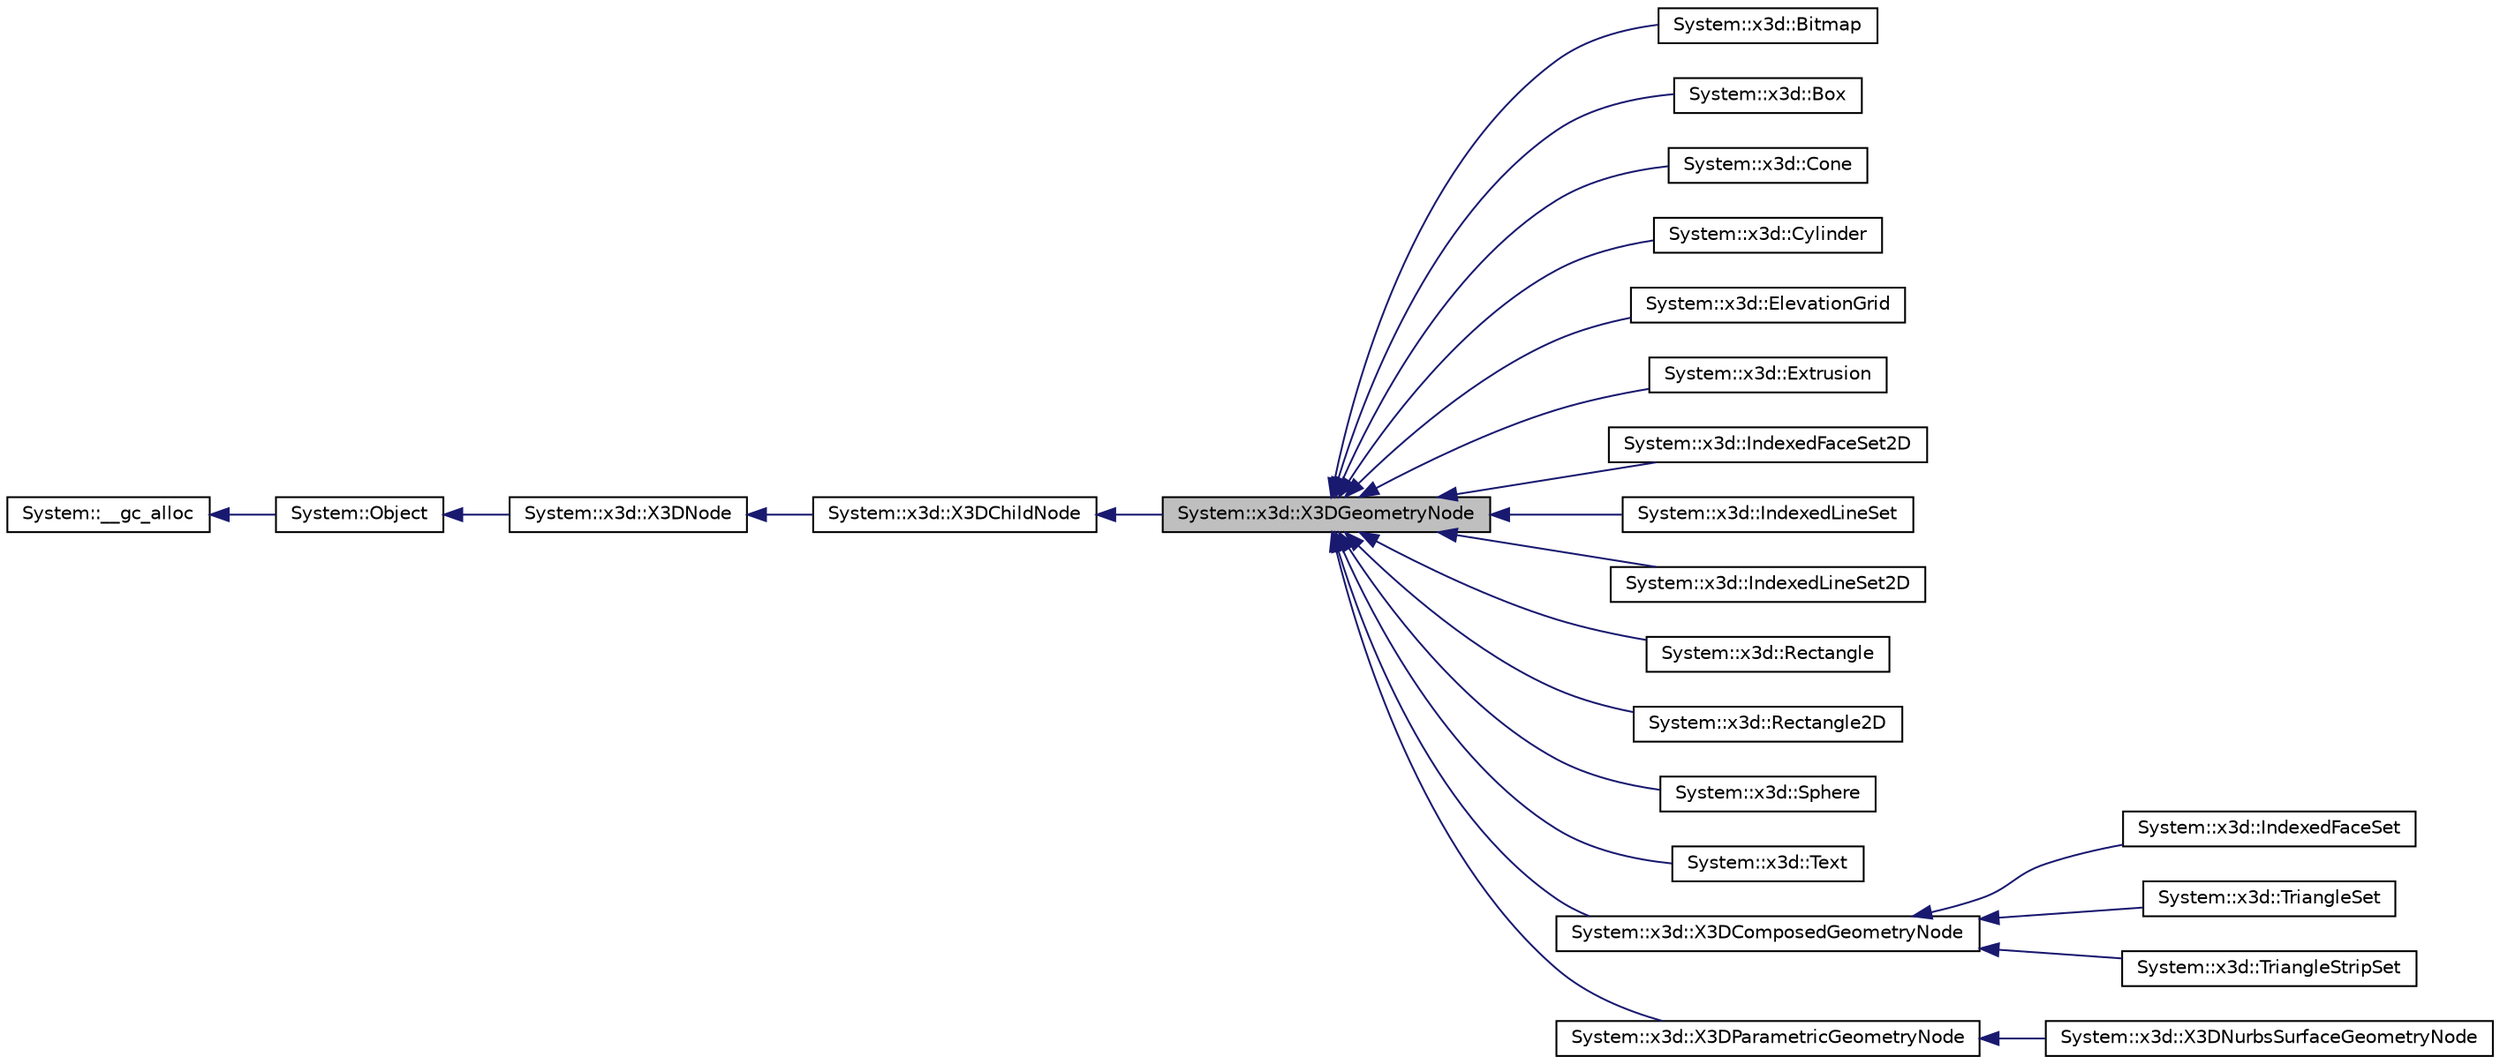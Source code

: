 digraph G
{
  edge [fontname="Helvetica",fontsize="10",labelfontname="Helvetica",labelfontsize="10"];
  node [fontname="Helvetica",fontsize="10",shape=record];
  rankdir="LR";
  Node1 [label="System::x3d::X3DGeometryNode",height=0.2,width=0.4,color="black", fillcolor="grey75", style="filled" fontcolor="black"];
  Node2 -> Node1 [dir="back",color="midnightblue",fontsize="10",style="solid",fontname="Helvetica"];
  Node2 [label="System::x3d::X3DChildNode",height=0.2,width=0.4,color="black", fillcolor="white", style="filled",URL="$class_system_1_1x3d_1_1_x3_d_child_node.html"];
  Node3 -> Node2 [dir="back",color="midnightblue",fontsize="10",style="solid",fontname="Helvetica"];
  Node3 [label="System::x3d::X3DNode",height=0.2,width=0.4,color="black", fillcolor="white", style="filled",URL="$class_system_1_1x3d_1_1_x3_d_node.html"];
  Node4 -> Node3 [dir="back",color="midnightblue",fontsize="10",style="solid",fontname="Helvetica"];
  Node4 [label="System::Object",height=0.2,width=0.4,color="black", fillcolor="white", style="filled",URL="$class_system_1_1_object.html"];
  Node5 -> Node4 [dir="back",color="midnightblue",fontsize="10",style="solid",fontname="Helvetica"];
  Node5 [label="System::__gc_alloc",height=0.2,width=0.4,color="black", fillcolor="white", style="filled",URL="$class_system_1_1____gc__alloc.html"];
  Node1 -> Node6 [dir="back",color="midnightblue",fontsize="10",style="solid",fontname="Helvetica"];
  Node6 [label="System::x3d::Bitmap",height=0.2,width=0.4,color="black", fillcolor="white", style="filled",URL="$class_system_1_1x3d_1_1_bitmap.html"];
  Node1 -> Node7 [dir="back",color="midnightblue",fontsize="10",style="solid",fontname="Helvetica"];
  Node7 [label="System::x3d::Box",height=0.2,width=0.4,color="black", fillcolor="white", style="filled",URL="$class_system_1_1x3d_1_1_box.html"];
  Node1 -> Node8 [dir="back",color="midnightblue",fontsize="10",style="solid",fontname="Helvetica"];
  Node8 [label="System::x3d::Cone",height=0.2,width=0.4,color="black", fillcolor="white", style="filled",URL="$class_system_1_1x3d_1_1_cone.html"];
  Node1 -> Node9 [dir="back",color="midnightblue",fontsize="10",style="solid",fontname="Helvetica"];
  Node9 [label="System::x3d::Cylinder",height=0.2,width=0.4,color="black", fillcolor="white", style="filled",URL="$class_system_1_1x3d_1_1_cylinder.html"];
  Node1 -> Node10 [dir="back",color="midnightblue",fontsize="10",style="solid",fontname="Helvetica"];
  Node10 [label="System::x3d::ElevationGrid",height=0.2,width=0.4,color="black", fillcolor="white", style="filled",URL="$class_system_1_1x3d_1_1_elevation_grid.html"];
  Node1 -> Node11 [dir="back",color="midnightblue",fontsize="10",style="solid",fontname="Helvetica"];
  Node11 [label="System::x3d::Extrusion",height=0.2,width=0.4,color="black", fillcolor="white", style="filled",URL="$class_system_1_1x3d_1_1_extrusion.html"];
  Node1 -> Node12 [dir="back",color="midnightblue",fontsize="10",style="solid",fontname="Helvetica"];
  Node12 [label="System::x3d::IndexedFaceSet2D",height=0.2,width=0.4,color="black", fillcolor="white", style="filled",URL="$class_system_1_1x3d_1_1_indexed_face_set2_d.html"];
  Node1 -> Node13 [dir="back",color="midnightblue",fontsize="10",style="solid",fontname="Helvetica"];
  Node13 [label="System::x3d::IndexedLineSet",height=0.2,width=0.4,color="black", fillcolor="white", style="filled",URL="$class_system_1_1x3d_1_1_indexed_line_set.html"];
  Node1 -> Node14 [dir="back",color="midnightblue",fontsize="10",style="solid",fontname="Helvetica"];
  Node14 [label="System::x3d::IndexedLineSet2D",height=0.2,width=0.4,color="black", fillcolor="white", style="filled",URL="$class_system_1_1x3d_1_1_indexed_line_set2_d.html"];
  Node1 -> Node15 [dir="back",color="midnightblue",fontsize="10",style="solid",fontname="Helvetica"];
  Node15 [label="System::x3d::Rectangle",height=0.2,width=0.4,color="black", fillcolor="white", style="filled",URL="$class_system_1_1x3d_1_1_rectangle.html"];
  Node1 -> Node16 [dir="back",color="midnightblue",fontsize="10",style="solid",fontname="Helvetica"];
  Node16 [label="System::x3d::Rectangle2D",height=0.2,width=0.4,color="black", fillcolor="white", style="filled",URL="$class_system_1_1x3d_1_1_rectangle2_d.html"];
  Node1 -> Node17 [dir="back",color="midnightblue",fontsize="10",style="solid",fontname="Helvetica"];
  Node17 [label="System::x3d::Sphere",height=0.2,width=0.4,color="black", fillcolor="white", style="filled",URL="$class_system_1_1x3d_1_1_sphere.html"];
  Node1 -> Node18 [dir="back",color="midnightblue",fontsize="10",style="solid",fontname="Helvetica"];
  Node18 [label="System::x3d::Text",height=0.2,width=0.4,color="black", fillcolor="white", style="filled",URL="$class_system_1_1x3d_1_1_text.html"];
  Node1 -> Node19 [dir="back",color="midnightblue",fontsize="10",style="solid",fontname="Helvetica"];
  Node19 [label="System::x3d::X3DComposedGeometryNode",height=0.2,width=0.4,color="black", fillcolor="white", style="filled",URL="$class_system_1_1x3d_1_1_x3_d_composed_geometry_node.html"];
  Node19 -> Node20 [dir="back",color="midnightblue",fontsize="10",style="solid",fontname="Helvetica"];
  Node20 [label="System::x3d::IndexedFaceSet",height=0.2,width=0.4,color="black", fillcolor="white", style="filled",URL="$class_system_1_1x3d_1_1_indexed_face_set.html"];
  Node19 -> Node21 [dir="back",color="midnightblue",fontsize="10",style="solid",fontname="Helvetica"];
  Node21 [label="System::x3d::TriangleSet",height=0.2,width=0.4,color="black", fillcolor="white", style="filled",URL="$class_system_1_1x3d_1_1_triangle_set.html"];
  Node19 -> Node22 [dir="back",color="midnightblue",fontsize="10",style="solid",fontname="Helvetica"];
  Node22 [label="System::x3d::TriangleStripSet",height=0.2,width=0.4,color="black", fillcolor="white", style="filled",URL="$class_system_1_1x3d_1_1_triangle_strip_set.html"];
  Node1 -> Node23 [dir="back",color="midnightblue",fontsize="10",style="solid",fontname="Helvetica"];
  Node23 [label="System::x3d::X3DParametricGeometryNode",height=0.2,width=0.4,color="black", fillcolor="white", style="filled",URL="$class_system_1_1x3d_1_1_x3_d_parametric_geometry_node.html"];
  Node23 -> Node24 [dir="back",color="midnightblue",fontsize="10",style="solid",fontname="Helvetica"];
  Node24 [label="System::x3d::X3DNurbsSurfaceGeometryNode",height=0.2,width=0.4,color="black", fillcolor="white", style="filled",URL="$class_system_1_1x3d_1_1_x3_d_nurbs_surface_geometry_node.html"];
}
